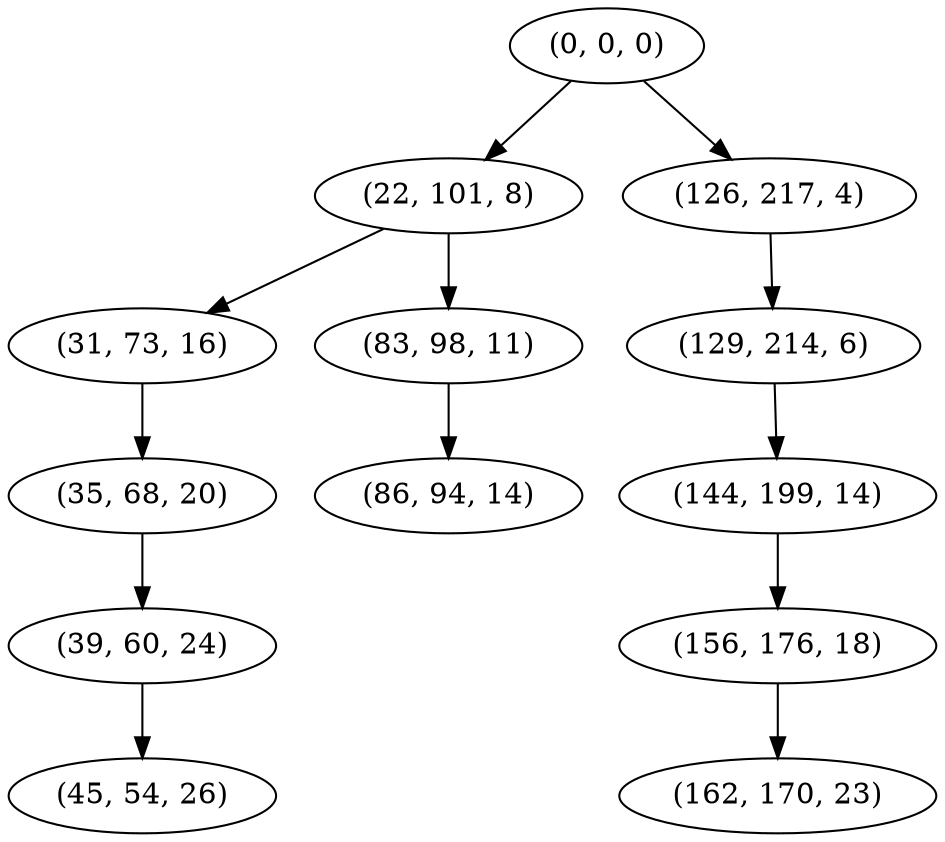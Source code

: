 digraph tree {
    "(0, 0, 0)";
    "(22, 101, 8)";
    "(31, 73, 16)";
    "(35, 68, 20)";
    "(39, 60, 24)";
    "(45, 54, 26)";
    "(83, 98, 11)";
    "(86, 94, 14)";
    "(126, 217, 4)";
    "(129, 214, 6)";
    "(144, 199, 14)";
    "(156, 176, 18)";
    "(162, 170, 23)";
    "(0, 0, 0)" -> "(22, 101, 8)";
    "(0, 0, 0)" -> "(126, 217, 4)";
    "(22, 101, 8)" -> "(31, 73, 16)";
    "(22, 101, 8)" -> "(83, 98, 11)";
    "(31, 73, 16)" -> "(35, 68, 20)";
    "(35, 68, 20)" -> "(39, 60, 24)";
    "(39, 60, 24)" -> "(45, 54, 26)";
    "(83, 98, 11)" -> "(86, 94, 14)";
    "(126, 217, 4)" -> "(129, 214, 6)";
    "(129, 214, 6)" -> "(144, 199, 14)";
    "(144, 199, 14)" -> "(156, 176, 18)";
    "(156, 176, 18)" -> "(162, 170, 23)";
}
